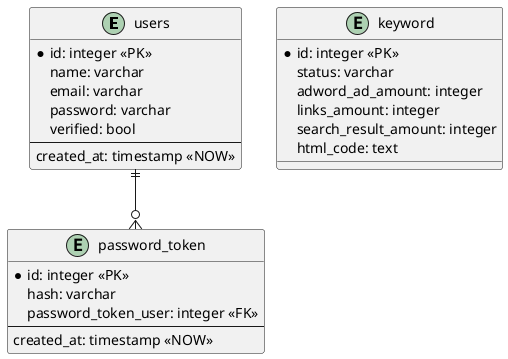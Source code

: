 @startuml Database diagram
entity "users" as user {
    * id: integer <<PK>>
    name: varchar
    email: varchar
    password: varchar
    verified: bool
    --
    created_at: timestamp <<NOW>>
}

entity "password_token" as passwordToken {
    * id: integer <<PK>>
    hash: varchar
    password_token_user: integer <<FK>>
    --
    created_at: timestamp <<NOW>>
}

entity "keyword" as kw {
    * id: integer <<PK>>
    status: varchar
    adword_ad_amount: integer
    links_amount: integer
    search_result_amount: integer
    html_code: text
}

user ||--o{ passwordToken


@enduml
